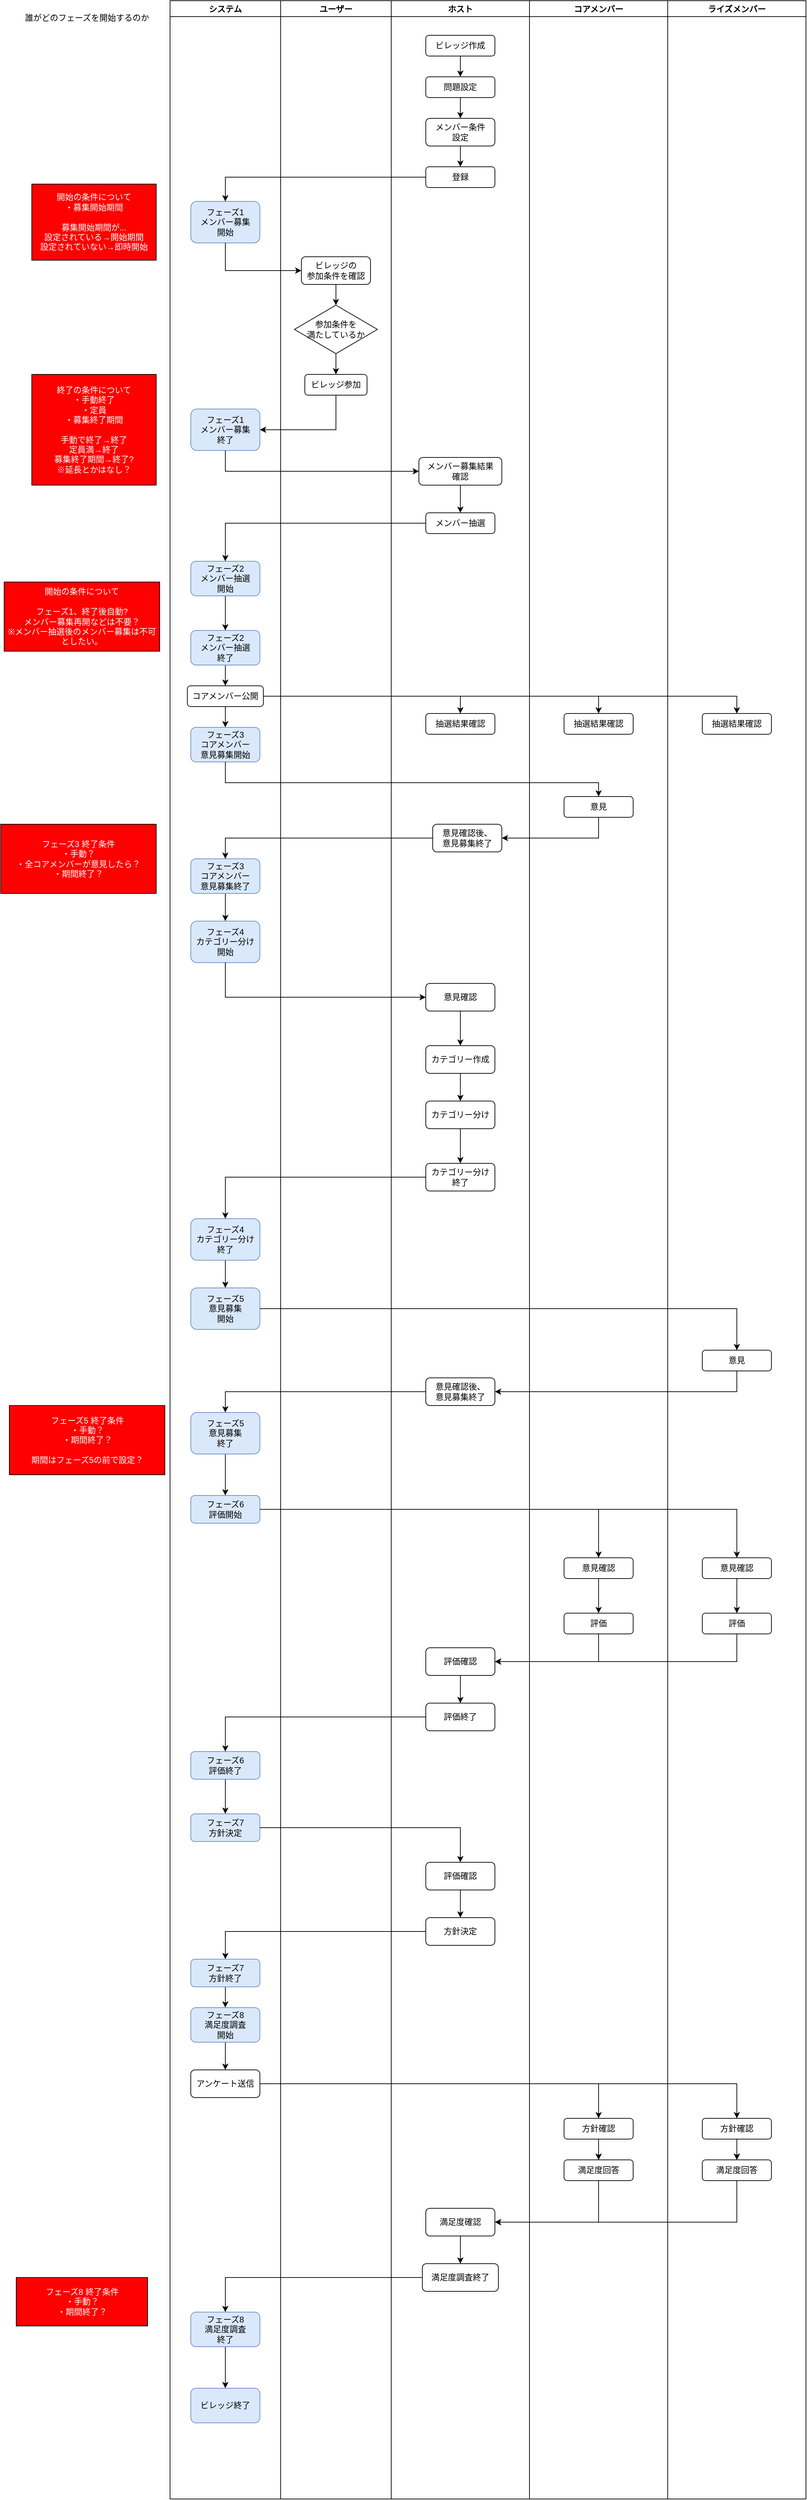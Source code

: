 <mxfile version="20.0.4" type="device"><diagram id="C5RBs43oDa-KdzZeNtuy" name="Page-1"><mxGraphModel dx="2404" dy="1023" grid="1" gridSize="10" guides="1" tooltips="1" connect="1" arrows="1" fold="1" page="1" pageScale="1" pageWidth="827" pageHeight="1169" math="0" shadow="0"><root><mxCell id="WIyWlLk6GJQsqaUBKTNV-0"/><mxCell id="WIyWlLk6GJQsqaUBKTNV-1" parent="WIyWlLk6GJQsqaUBKTNV-0"/><mxCell id="SWSCCgDkdomoNlAZWhLv-0" value="ユーザー" style="swimlane;" parent="WIyWlLk6GJQsqaUBKTNV-1" vertex="1"><mxGeometry x="40" y="40" width="160" height="3610" as="geometry"/></mxCell><mxCell id="6gkPC_VkzmCxlH8mlZe0-21" style="edgeStyle=orthogonalEdgeStyle;rounded=0;orthogonalLoop=1;jettySize=auto;html=1;entryX=0.5;entryY=0;entryDx=0;entryDy=0;fontColor=#000000;" edge="1" parent="SWSCCgDkdomoNlAZWhLv-0" source="6gkPC_VkzmCxlH8mlZe0-19" target="6gkPC_VkzmCxlH8mlZe0-20"><mxGeometry relative="1" as="geometry"/></mxCell><mxCell id="6gkPC_VkzmCxlH8mlZe0-19" value="ビレッジの&lt;br&gt;参加条件を確認" style="rounded=1;whiteSpace=wrap;html=1;" vertex="1" parent="SWSCCgDkdomoNlAZWhLv-0"><mxGeometry x="30" y="370" width="100" height="40" as="geometry"/></mxCell><mxCell id="6gkPC_VkzmCxlH8mlZe0-23" style="edgeStyle=orthogonalEdgeStyle;rounded=0;orthogonalLoop=1;jettySize=auto;html=1;entryX=0.5;entryY=0;entryDx=0;entryDy=0;fontColor=#000000;" edge="1" parent="SWSCCgDkdomoNlAZWhLv-0" source="6gkPC_VkzmCxlH8mlZe0-20" target="6gkPC_VkzmCxlH8mlZe0-22"><mxGeometry relative="1" as="geometry"/></mxCell><mxCell id="6gkPC_VkzmCxlH8mlZe0-20" value="&lt;font color=&quot;#000000&quot;&gt;参加条件を&lt;br&gt;満たしているか&lt;br&gt;&lt;/font&gt;" style="rhombus;whiteSpace=wrap;html=1;fontColor=#FFFFFF;fillColor=none;" vertex="1" parent="SWSCCgDkdomoNlAZWhLv-0"><mxGeometry x="20" y="440" width="120" height="70" as="geometry"/></mxCell><mxCell id="6gkPC_VkzmCxlH8mlZe0-22" value="ビレッジ参加" style="rounded=1;whiteSpace=wrap;html=1;fontColor=#000000;fillColor=none;" vertex="1" parent="SWSCCgDkdomoNlAZWhLv-0"><mxGeometry x="35" y="540" width="90" height="30" as="geometry"/></mxCell><mxCell id="SWSCCgDkdomoNlAZWhLv-1" value="ホスト" style="swimlane;" parent="WIyWlLk6GJQsqaUBKTNV-1" vertex="1"><mxGeometry x="200" y="40" width="200" height="3610" as="geometry"/></mxCell><mxCell id="6gkPC_VkzmCxlH8mlZe0-10" style="edgeStyle=orthogonalEdgeStyle;rounded=0;orthogonalLoop=1;jettySize=auto;html=1;" edge="1" parent="SWSCCgDkdomoNlAZWhLv-1" source="6gkPC_VkzmCxlH8mlZe0-3" target="6gkPC_VkzmCxlH8mlZe0-8"><mxGeometry relative="1" as="geometry"/></mxCell><mxCell id="6gkPC_VkzmCxlH8mlZe0-3" value="ビレッジ作成" style="rounded=1;whiteSpace=wrap;html=1;" vertex="1" parent="SWSCCgDkdomoNlAZWhLv-1"><mxGeometry x="50" y="50" width="100" height="30" as="geometry"/></mxCell><mxCell id="6gkPC_VkzmCxlH8mlZe0-12" style="edgeStyle=orthogonalEdgeStyle;rounded=0;orthogonalLoop=1;jettySize=auto;html=1;entryX=0.5;entryY=0;entryDx=0;entryDy=0;" edge="1" parent="SWSCCgDkdomoNlAZWhLv-1" source="6gkPC_VkzmCxlH8mlZe0-4" target="6gkPC_VkzmCxlH8mlZe0-7"><mxGeometry relative="1" as="geometry"/></mxCell><mxCell id="6gkPC_VkzmCxlH8mlZe0-4" value="メンバー条件&lt;br&gt;設定" style="rounded=1;whiteSpace=wrap;html=1;" vertex="1" parent="SWSCCgDkdomoNlAZWhLv-1"><mxGeometry x="50" y="170" width="100" height="40" as="geometry"/></mxCell><mxCell id="6gkPC_VkzmCxlH8mlZe0-7" value="登録" style="rounded=1;whiteSpace=wrap;html=1;" vertex="1" parent="SWSCCgDkdomoNlAZWhLv-1"><mxGeometry x="50" y="240" width="100" height="30" as="geometry"/></mxCell><mxCell id="6gkPC_VkzmCxlH8mlZe0-11" style="edgeStyle=orthogonalEdgeStyle;rounded=0;orthogonalLoop=1;jettySize=auto;html=1;entryX=0.5;entryY=0;entryDx=0;entryDy=0;" edge="1" parent="SWSCCgDkdomoNlAZWhLv-1" source="6gkPC_VkzmCxlH8mlZe0-8" target="6gkPC_VkzmCxlH8mlZe0-4"><mxGeometry relative="1" as="geometry"/></mxCell><mxCell id="6gkPC_VkzmCxlH8mlZe0-8" value="問題設定" style="rounded=1;whiteSpace=wrap;html=1;" vertex="1" parent="SWSCCgDkdomoNlAZWhLv-1"><mxGeometry x="50" y="110" width="100" height="30" as="geometry"/></mxCell><mxCell id="6gkPC_VkzmCxlH8mlZe0-30" value="メンバー抽選" style="rounded=1;whiteSpace=wrap;html=1;" vertex="1" parent="SWSCCgDkdomoNlAZWhLv-1"><mxGeometry x="50" y="740" width="100" height="30" as="geometry"/></mxCell><mxCell id="6gkPC_VkzmCxlH8mlZe0-42" style="edgeStyle=orthogonalEdgeStyle;rounded=0;orthogonalLoop=1;jettySize=auto;html=1;entryX=0.5;entryY=0;entryDx=0;entryDy=0;fontColor=#000000;strokeColor=#000000;strokeWidth=1;" edge="1" parent="SWSCCgDkdomoNlAZWhLv-1" source="6gkPC_VkzmCxlH8mlZe0-40" target="6gkPC_VkzmCxlH8mlZe0-30"><mxGeometry relative="1" as="geometry"/></mxCell><mxCell id="6gkPC_VkzmCxlH8mlZe0-40" value="メンバー募集結果&lt;br&gt;確認" style="rounded=1;whiteSpace=wrap;html=1;" vertex="1" parent="SWSCCgDkdomoNlAZWhLv-1"><mxGeometry x="40" y="660" width="120" height="40" as="geometry"/></mxCell><mxCell id="6gkPC_VkzmCxlH8mlZe0-55" value="抽選結果確認" style="rounded=1;whiteSpace=wrap;html=1;" vertex="1" parent="SWSCCgDkdomoNlAZWhLv-1"><mxGeometry x="50" y="1030" width="100" height="30" as="geometry"/></mxCell><mxCell id="6gkPC_VkzmCxlH8mlZe0-63" value="意見確認後、&lt;br&gt;意見募集終了" style="rounded=1;whiteSpace=wrap;html=1;" vertex="1" parent="SWSCCgDkdomoNlAZWhLv-1"><mxGeometry x="60" y="1190" width="100" height="40" as="geometry"/></mxCell><mxCell id="6gkPC_VkzmCxlH8mlZe0-71" style="edgeStyle=orthogonalEdgeStyle;rounded=0;orthogonalLoop=1;jettySize=auto;html=1;fontColor=#000000;strokeColor=#000000;strokeWidth=1;" edge="1" parent="SWSCCgDkdomoNlAZWhLv-1" source="6gkPC_VkzmCxlH8mlZe0-69" target="6gkPC_VkzmCxlH8mlZe0-70"><mxGeometry relative="1" as="geometry"/></mxCell><mxCell id="6gkPC_VkzmCxlH8mlZe0-69" value="意見確認" style="rounded=1;whiteSpace=wrap;html=1;" vertex="1" parent="SWSCCgDkdomoNlAZWhLv-1"><mxGeometry x="50" y="1420" width="100" height="40" as="geometry"/></mxCell><mxCell id="6gkPC_VkzmCxlH8mlZe0-75" style="edgeStyle=orthogonalEdgeStyle;rounded=0;orthogonalLoop=1;jettySize=auto;html=1;fontColor=#000000;strokeColor=#000000;strokeWidth=1;" edge="1" parent="SWSCCgDkdomoNlAZWhLv-1" source="6gkPC_VkzmCxlH8mlZe0-70" target="6gkPC_VkzmCxlH8mlZe0-73"><mxGeometry relative="1" as="geometry"/></mxCell><mxCell id="6gkPC_VkzmCxlH8mlZe0-70" value="カテゴリー作成" style="rounded=1;whiteSpace=wrap;html=1;" vertex="1" parent="SWSCCgDkdomoNlAZWhLv-1"><mxGeometry x="50" y="1510" width="100" height="40" as="geometry"/></mxCell><mxCell id="6gkPC_VkzmCxlH8mlZe0-77" style="edgeStyle=orthogonalEdgeStyle;rounded=0;orthogonalLoop=1;jettySize=auto;html=1;fontColor=#000000;strokeColor=#000000;strokeWidth=1;" edge="1" parent="SWSCCgDkdomoNlAZWhLv-1" source="6gkPC_VkzmCxlH8mlZe0-73" target="6gkPC_VkzmCxlH8mlZe0-76"><mxGeometry relative="1" as="geometry"/></mxCell><mxCell id="6gkPC_VkzmCxlH8mlZe0-73" value="カテゴリー分け" style="rounded=1;whiteSpace=wrap;html=1;" vertex="1" parent="SWSCCgDkdomoNlAZWhLv-1"><mxGeometry x="50" y="1590" width="100" height="40" as="geometry"/></mxCell><mxCell id="6gkPC_VkzmCxlH8mlZe0-76" value="カテゴリー分け&lt;br&gt;終了" style="rounded=1;whiteSpace=wrap;html=1;" vertex="1" parent="SWSCCgDkdomoNlAZWhLv-1"><mxGeometry x="50" y="1680" width="100" height="40" as="geometry"/></mxCell><mxCell id="6gkPC_VkzmCxlH8mlZe0-85" value="意見確認後、&lt;br&gt;意見募集終了" style="rounded=1;whiteSpace=wrap;html=1;" vertex="1" parent="SWSCCgDkdomoNlAZWhLv-1"><mxGeometry x="50" y="1990" width="100" height="40" as="geometry"/></mxCell><mxCell id="6gkPC_VkzmCxlH8mlZe0-107" style="edgeStyle=orthogonalEdgeStyle;rounded=0;orthogonalLoop=1;jettySize=auto;html=1;fontColor=#000000;strokeColor=#000000;strokeWidth=1;" edge="1" parent="SWSCCgDkdomoNlAZWhLv-1" source="6gkPC_VkzmCxlH8mlZe0-103" target="6gkPC_VkzmCxlH8mlZe0-106"><mxGeometry relative="1" as="geometry"/></mxCell><mxCell id="6gkPC_VkzmCxlH8mlZe0-103" value="評価確認" style="rounded=1;whiteSpace=wrap;html=1;" vertex="1" parent="SWSCCgDkdomoNlAZWhLv-1"><mxGeometry x="50" y="2380" width="100" height="40" as="geometry"/></mxCell><mxCell id="6gkPC_VkzmCxlH8mlZe0-106" value="評価終了" style="rounded=1;whiteSpace=wrap;html=1;" vertex="1" parent="SWSCCgDkdomoNlAZWhLv-1"><mxGeometry x="50" y="2460" width="100" height="40" as="geometry"/></mxCell><mxCell id="6gkPC_VkzmCxlH8mlZe0-116" style="edgeStyle=orthogonalEdgeStyle;rounded=0;orthogonalLoop=1;jettySize=auto;html=1;fontColor=#000000;strokeColor=#000000;strokeWidth=1;" edge="1" parent="SWSCCgDkdomoNlAZWhLv-1" source="6gkPC_VkzmCxlH8mlZe0-112" target="6gkPC_VkzmCxlH8mlZe0-115"><mxGeometry relative="1" as="geometry"/></mxCell><mxCell id="6gkPC_VkzmCxlH8mlZe0-112" value="評価確認" style="rounded=1;whiteSpace=wrap;html=1;" vertex="1" parent="SWSCCgDkdomoNlAZWhLv-1"><mxGeometry x="50" y="2690" width="100" height="40" as="geometry"/></mxCell><mxCell id="6gkPC_VkzmCxlH8mlZe0-115" value="方針決定" style="rounded=1;whiteSpace=wrap;html=1;" vertex="1" parent="SWSCCgDkdomoNlAZWhLv-1"><mxGeometry x="50" y="2770" width="100" height="40" as="geometry"/></mxCell><mxCell id="6gkPC_VkzmCxlH8mlZe0-142" style="edgeStyle=orthogonalEdgeStyle;rounded=0;orthogonalLoop=1;jettySize=auto;html=1;fontColor=#000000;strokeColor=#000000;strokeWidth=1;" edge="1" parent="SWSCCgDkdomoNlAZWhLv-1" source="6gkPC_VkzmCxlH8mlZe0-135" target="6gkPC_VkzmCxlH8mlZe0-138"><mxGeometry relative="1" as="geometry"/></mxCell><mxCell id="6gkPC_VkzmCxlH8mlZe0-135" value="満足度確認" style="rounded=1;whiteSpace=wrap;html=1;" vertex="1" parent="SWSCCgDkdomoNlAZWhLv-1"><mxGeometry x="50" y="3190" width="100" height="40" as="geometry"/></mxCell><mxCell id="6gkPC_VkzmCxlH8mlZe0-138" value="満足度調査終了" style="rounded=1;whiteSpace=wrap;html=1;" vertex="1" parent="SWSCCgDkdomoNlAZWhLv-1"><mxGeometry x="45" y="3270" width="110" height="40" as="geometry"/></mxCell><mxCell id="6gkPC_VkzmCxlH8mlZe0-1" value="コアメンバー" style="swimlane;" vertex="1" parent="WIyWlLk6GJQsqaUBKTNV-1"><mxGeometry x="400" y="40" width="200" height="3610" as="geometry"/></mxCell><mxCell id="6gkPC_VkzmCxlH8mlZe0-54" value="抽選結果確認" style="rounded=1;whiteSpace=wrap;html=1;" vertex="1" parent="6gkPC_VkzmCxlH8mlZe0-1"><mxGeometry x="50" y="1030" width="100" height="30" as="geometry"/></mxCell><mxCell id="6gkPC_VkzmCxlH8mlZe0-60" value="意見" style="rounded=1;whiteSpace=wrap;html=1;" vertex="1" parent="6gkPC_VkzmCxlH8mlZe0-1"><mxGeometry x="50" y="1150" width="100" height="30" as="geometry"/></mxCell><mxCell id="6gkPC_VkzmCxlH8mlZe0-92" value="評価" style="rounded=1;whiteSpace=wrap;html=1;" vertex="1" parent="6gkPC_VkzmCxlH8mlZe0-1"><mxGeometry x="50" y="2330" width="100" height="30" as="geometry"/></mxCell><mxCell id="6gkPC_VkzmCxlH8mlZe0-98" style="edgeStyle=orthogonalEdgeStyle;rounded=0;orthogonalLoop=1;jettySize=auto;html=1;entryX=0.5;entryY=0;entryDx=0;entryDy=0;fontColor=#000000;strokeColor=#000000;strokeWidth=1;" edge="1" parent="6gkPC_VkzmCxlH8mlZe0-1" source="6gkPC_VkzmCxlH8mlZe0-93" target="6gkPC_VkzmCxlH8mlZe0-92"><mxGeometry relative="1" as="geometry"/></mxCell><mxCell id="6gkPC_VkzmCxlH8mlZe0-93" value="意見確認" style="rounded=1;whiteSpace=wrap;html=1;" vertex="1" parent="6gkPC_VkzmCxlH8mlZe0-1"><mxGeometry x="50" y="2250" width="100" height="30" as="geometry"/></mxCell><mxCell id="6gkPC_VkzmCxlH8mlZe0-125" value="満足度回答" style="rounded=1;whiteSpace=wrap;html=1;" vertex="1" parent="6gkPC_VkzmCxlH8mlZe0-1"><mxGeometry x="50" y="3120" width="100" height="30" as="geometry"/></mxCell><mxCell id="6gkPC_VkzmCxlH8mlZe0-126" style="edgeStyle=orthogonalEdgeStyle;rounded=0;orthogonalLoop=1;jettySize=auto;html=1;entryX=0.5;entryY=0;entryDx=0;entryDy=0;fontColor=#000000;strokeColor=#000000;strokeWidth=1;" edge="1" parent="6gkPC_VkzmCxlH8mlZe0-1" source="6gkPC_VkzmCxlH8mlZe0-127" target="6gkPC_VkzmCxlH8mlZe0-125"><mxGeometry relative="1" as="geometry"/></mxCell><mxCell id="6gkPC_VkzmCxlH8mlZe0-128" value="" style="edgeStyle=orthogonalEdgeStyle;rounded=0;orthogonalLoop=1;jettySize=auto;html=1;fontColor=#000000;strokeColor=#000000;strokeWidth=1;" edge="1" parent="6gkPC_VkzmCxlH8mlZe0-1" source="6gkPC_VkzmCxlH8mlZe0-127" target="6gkPC_VkzmCxlH8mlZe0-125"><mxGeometry relative="1" as="geometry"/></mxCell><mxCell id="6gkPC_VkzmCxlH8mlZe0-127" value="方針確認" style="rounded=1;whiteSpace=wrap;html=1;" vertex="1" parent="6gkPC_VkzmCxlH8mlZe0-1"><mxGeometry x="50" y="3060" width="100" height="30" as="geometry"/></mxCell><mxCell id="6gkPC_VkzmCxlH8mlZe0-2" value="ライズメンバー" style="swimlane;" vertex="1" parent="WIyWlLk6GJQsqaUBKTNV-1"><mxGeometry x="600" y="40" width="200" height="3610" as="geometry"/></mxCell><mxCell id="6gkPC_VkzmCxlH8mlZe0-56" value="抽選結果確認" style="rounded=1;whiteSpace=wrap;html=1;" vertex="1" parent="6gkPC_VkzmCxlH8mlZe0-2"><mxGeometry x="50" y="1030" width="100" height="30" as="geometry"/></mxCell><mxCell id="6gkPC_VkzmCxlH8mlZe0-82" value="意見" style="rounded=1;whiteSpace=wrap;html=1;" vertex="1" parent="6gkPC_VkzmCxlH8mlZe0-2"><mxGeometry x="50" y="1950" width="100" height="30" as="geometry"/></mxCell><mxCell id="6gkPC_VkzmCxlH8mlZe0-99" value="評価" style="rounded=1;whiteSpace=wrap;html=1;" vertex="1" parent="6gkPC_VkzmCxlH8mlZe0-2"><mxGeometry x="50" y="2330" width="100" height="30" as="geometry"/></mxCell><mxCell id="6gkPC_VkzmCxlH8mlZe0-100" style="edgeStyle=orthogonalEdgeStyle;rounded=0;orthogonalLoop=1;jettySize=auto;html=1;entryX=0.5;entryY=0;entryDx=0;entryDy=0;fontColor=#000000;strokeColor=#000000;strokeWidth=1;" edge="1" parent="6gkPC_VkzmCxlH8mlZe0-2" source="6gkPC_VkzmCxlH8mlZe0-101" target="6gkPC_VkzmCxlH8mlZe0-99"><mxGeometry relative="1" as="geometry"/></mxCell><mxCell id="6gkPC_VkzmCxlH8mlZe0-101" value="意見確認" style="rounded=1;whiteSpace=wrap;html=1;" vertex="1" parent="6gkPC_VkzmCxlH8mlZe0-2"><mxGeometry x="50" y="2250" width="100" height="30" as="geometry"/></mxCell><mxCell id="6gkPC_VkzmCxlH8mlZe0-129" value="満足度回答" style="rounded=1;whiteSpace=wrap;html=1;" vertex="1" parent="6gkPC_VkzmCxlH8mlZe0-2"><mxGeometry x="50" y="3120" width="100" height="30" as="geometry"/></mxCell><mxCell id="6gkPC_VkzmCxlH8mlZe0-130" style="edgeStyle=orthogonalEdgeStyle;rounded=0;orthogonalLoop=1;jettySize=auto;html=1;entryX=0.5;entryY=0;entryDx=0;entryDy=0;fontColor=#000000;strokeColor=#000000;strokeWidth=1;" edge="1" parent="6gkPC_VkzmCxlH8mlZe0-2" source="6gkPC_VkzmCxlH8mlZe0-132" target="6gkPC_VkzmCxlH8mlZe0-129"><mxGeometry relative="1" as="geometry"/></mxCell><mxCell id="6gkPC_VkzmCxlH8mlZe0-131" value="" style="edgeStyle=orthogonalEdgeStyle;rounded=0;orthogonalLoop=1;jettySize=auto;html=1;fontColor=#000000;strokeColor=#000000;strokeWidth=1;" edge="1" parent="6gkPC_VkzmCxlH8mlZe0-2" source="6gkPC_VkzmCxlH8mlZe0-132" target="6gkPC_VkzmCxlH8mlZe0-129"><mxGeometry relative="1" as="geometry"/></mxCell><mxCell id="6gkPC_VkzmCxlH8mlZe0-132" value="方針確認" style="rounded=1;whiteSpace=wrap;html=1;" vertex="1" parent="6gkPC_VkzmCxlH8mlZe0-2"><mxGeometry x="50" y="3060" width="100" height="30" as="geometry"/></mxCell><mxCell id="6gkPC_VkzmCxlH8mlZe0-16" value="システム" style="swimlane;" vertex="1" parent="WIyWlLk6GJQsqaUBKTNV-1"><mxGeometry x="-120" y="40" width="160" height="3610" as="geometry"/></mxCell><mxCell id="6gkPC_VkzmCxlH8mlZe0-14" value="フェーズ1&lt;br&gt;メンバー募集&lt;br&gt;開始" style="rounded=1;whiteSpace=wrap;html=1;fillColor=#dae8fc;strokeColor=#6c8ebf;" vertex="1" parent="6gkPC_VkzmCxlH8mlZe0-16"><mxGeometry x="30" y="290" width="100" height="60" as="geometry"/></mxCell><mxCell id="6gkPC_VkzmCxlH8mlZe0-26" value="フェーズ1&lt;br&gt;メンバー募集&lt;br&gt;終了" style="rounded=1;whiteSpace=wrap;html=1;fillColor=#dae8fc;strokeColor=#6c8ebf;" vertex="1" parent="6gkPC_VkzmCxlH8mlZe0-16"><mxGeometry x="30" y="590" width="100" height="60" as="geometry"/></mxCell><mxCell id="6gkPC_VkzmCxlH8mlZe0-39" style="edgeStyle=orthogonalEdgeStyle;rounded=0;orthogonalLoop=1;jettySize=auto;html=1;entryX=0.5;entryY=0;entryDx=0;entryDy=0;fontColor=#000000;strokeColor=#000000;strokeWidth=1;" edge="1" parent="6gkPC_VkzmCxlH8mlZe0-16" source="6gkPC_VkzmCxlH8mlZe0-28" target="6gkPC_VkzmCxlH8mlZe0-38"><mxGeometry relative="1" as="geometry"/></mxCell><mxCell id="6gkPC_VkzmCxlH8mlZe0-28" value="フェーズ2&lt;br&gt;メンバー抽選&lt;br&gt;開始" style="rounded=1;whiteSpace=wrap;html=1;fillColor=#dae8fc;strokeColor=#6c8ebf;" vertex="1" parent="6gkPC_VkzmCxlH8mlZe0-16"><mxGeometry x="30" y="810" width="100" height="50" as="geometry"/></mxCell><mxCell id="6gkPC_VkzmCxlH8mlZe0-50" style="edgeStyle=orthogonalEdgeStyle;rounded=0;orthogonalLoop=1;jettySize=auto;html=1;entryX=0.5;entryY=0;entryDx=0;entryDy=0;fontColor=#000000;strokeColor=#000000;strokeWidth=1;" edge="1" parent="6gkPC_VkzmCxlH8mlZe0-16" source="6gkPC_VkzmCxlH8mlZe0-38" target="6gkPC_VkzmCxlH8mlZe0-49"><mxGeometry relative="1" as="geometry"/></mxCell><mxCell id="6gkPC_VkzmCxlH8mlZe0-38" value="フェーズ2&lt;br&gt;メンバー抽選&lt;br&gt;終了" style="rounded=1;whiteSpace=wrap;html=1;fillColor=#dae8fc;strokeColor=#6c8ebf;" vertex="1" parent="6gkPC_VkzmCxlH8mlZe0-16"><mxGeometry x="30" y="910" width="100" height="50" as="geometry"/></mxCell><mxCell id="6gkPC_VkzmCxlH8mlZe0-53" style="edgeStyle=orthogonalEdgeStyle;rounded=0;orthogonalLoop=1;jettySize=auto;html=1;fontColor=#000000;strokeColor=#000000;strokeWidth=1;" edge="1" parent="6gkPC_VkzmCxlH8mlZe0-16" source="6gkPC_VkzmCxlH8mlZe0-49" target="6gkPC_VkzmCxlH8mlZe0-52"><mxGeometry relative="1" as="geometry"/></mxCell><mxCell id="6gkPC_VkzmCxlH8mlZe0-49" value="コアメンバー公開" style="rounded=1;whiteSpace=wrap;html=1;" vertex="1" parent="6gkPC_VkzmCxlH8mlZe0-16"><mxGeometry x="25" y="990" width="110" height="30" as="geometry"/></mxCell><mxCell id="6gkPC_VkzmCxlH8mlZe0-52" value="フェーズ3&lt;br&gt;コアメンバー&lt;br&gt;意見募集開始" style="rounded=1;whiteSpace=wrap;html=1;fillColor=#dae8fc;strokeColor=#6c8ebf;" vertex="1" parent="6gkPC_VkzmCxlH8mlZe0-16"><mxGeometry x="30" y="1050" width="100" height="50" as="geometry"/></mxCell><mxCell id="6gkPC_VkzmCxlH8mlZe0-67" style="edgeStyle=orthogonalEdgeStyle;rounded=0;orthogonalLoop=1;jettySize=auto;html=1;fontColor=#000000;strokeColor=#000000;strokeWidth=1;" edge="1" parent="6gkPC_VkzmCxlH8mlZe0-16" source="6gkPC_VkzmCxlH8mlZe0-62" target="6gkPC_VkzmCxlH8mlZe0-66"><mxGeometry relative="1" as="geometry"/></mxCell><mxCell id="6gkPC_VkzmCxlH8mlZe0-62" value="フェーズ3&lt;br&gt;コアメンバー&lt;br&gt;意見募集終了" style="rounded=1;whiteSpace=wrap;html=1;fillColor=#dae8fc;strokeColor=#6c8ebf;" vertex="1" parent="6gkPC_VkzmCxlH8mlZe0-16"><mxGeometry x="30" y="1240" width="100" height="50" as="geometry"/></mxCell><mxCell id="6gkPC_VkzmCxlH8mlZe0-66" value="フェーズ4&lt;br&gt;カテゴリー分け&lt;br&gt;開始" style="rounded=1;whiteSpace=wrap;html=1;fillColor=#dae8fc;strokeColor=#6c8ebf;" vertex="1" parent="6gkPC_VkzmCxlH8mlZe0-16"><mxGeometry x="30" y="1330" width="100" height="60" as="geometry"/></mxCell><mxCell id="6gkPC_VkzmCxlH8mlZe0-81" style="edgeStyle=orthogonalEdgeStyle;rounded=0;orthogonalLoop=1;jettySize=auto;html=1;fontColor=#000000;strokeColor=#000000;strokeWidth=1;" edge="1" parent="6gkPC_VkzmCxlH8mlZe0-16" source="6gkPC_VkzmCxlH8mlZe0-78" target="6gkPC_VkzmCxlH8mlZe0-80"><mxGeometry relative="1" as="geometry"/></mxCell><mxCell id="6gkPC_VkzmCxlH8mlZe0-78" value="フェーズ4&lt;br&gt;カテゴリー分け&lt;br&gt;終了" style="rounded=1;whiteSpace=wrap;html=1;fillColor=#dae8fc;strokeColor=#6c8ebf;" vertex="1" parent="6gkPC_VkzmCxlH8mlZe0-16"><mxGeometry x="30" y="1760" width="100" height="60" as="geometry"/></mxCell><mxCell id="6gkPC_VkzmCxlH8mlZe0-80" value="フェーズ5&lt;br&gt;意見募集&lt;br&gt;開始" style="rounded=1;whiteSpace=wrap;html=1;fillColor=#dae8fc;strokeColor=#6c8ebf;" vertex="1" parent="6gkPC_VkzmCxlH8mlZe0-16"><mxGeometry x="30" y="1860" width="100" height="60" as="geometry"/></mxCell><mxCell id="6gkPC_VkzmCxlH8mlZe0-91" style="edgeStyle=orthogonalEdgeStyle;rounded=0;orthogonalLoop=1;jettySize=auto;html=1;fontColor=#000000;strokeColor=#000000;strokeWidth=1;" edge="1" parent="6gkPC_VkzmCxlH8mlZe0-16" source="6gkPC_VkzmCxlH8mlZe0-88" target="6gkPC_VkzmCxlH8mlZe0-90"><mxGeometry relative="1" as="geometry"/></mxCell><mxCell id="6gkPC_VkzmCxlH8mlZe0-88" value="フェーズ5&lt;br&gt;意見募集&lt;br&gt;終了" style="rounded=1;whiteSpace=wrap;html=1;fillColor=#dae8fc;strokeColor=#6c8ebf;" vertex="1" parent="6gkPC_VkzmCxlH8mlZe0-16"><mxGeometry x="30" y="2040" width="100" height="60" as="geometry"/></mxCell><mxCell id="6gkPC_VkzmCxlH8mlZe0-90" value="フェーズ6&lt;br&gt;評価開始" style="rounded=1;whiteSpace=wrap;html=1;fillColor=#dae8fc;strokeColor=#6c8ebf;" vertex="1" parent="6gkPC_VkzmCxlH8mlZe0-16"><mxGeometry x="30" y="2160" width="100" height="40" as="geometry"/></mxCell><mxCell id="6gkPC_VkzmCxlH8mlZe0-111" style="edgeStyle=orthogonalEdgeStyle;rounded=0;orthogonalLoop=1;jettySize=auto;html=1;fontColor=#000000;strokeColor=#000000;strokeWidth=1;" edge="1" parent="6gkPC_VkzmCxlH8mlZe0-16" source="6gkPC_VkzmCxlH8mlZe0-108" target="6gkPC_VkzmCxlH8mlZe0-110"><mxGeometry relative="1" as="geometry"/></mxCell><mxCell id="6gkPC_VkzmCxlH8mlZe0-108" value="フェーズ6&lt;br&gt;評価終了" style="rounded=1;whiteSpace=wrap;html=1;fillColor=#dae8fc;strokeColor=#6c8ebf;" vertex="1" parent="6gkPC_VkzmCxlH8mlZe0-16"><mxGeometry x="30" y="2530" width="100" height="40" as="geometry"/></mxCell><mxCell id="6gkPC_VkzmCxlH8mlZe0-110" value="フェーズ7&lt;br&gt;方針決定" style="rounded=1;whiteSpace=wrap;html=1;fillColor=#dae8fc;strokeColor=#6c8ebf;" vertex="1" parent="6gkPC_VkzmCxlH8mlZe0-16"><mxGeometry x="30" y="2620" width="100" height="40" as="geometry"/></mxCell><mxCell id="6gkPC_VkzmCxlH8mlZe0-122" style="edgeStyle=orthogonalEdgeStyle;rounded=0;orthogonalLoop=1;jettySize=auto;html=1;fontColor=#000000;strokeColor=#000000;strokeWidth=1;" edge="1" parent="6gkPC_VkzmCxlH8mlZe0-16" source="6gkPC_VkzmCxlH8mlZe0-117" target="6gkPC_VkzmCxlH8mlZe0-120"><mxGeometry relative="1" as="geometry"/></mxCell><mxCell id="6gkPC_VkzmCxlH8mlZe0-117" value="フェーズ7&lt;br&gt;方針終了" style="rounded=1;whiteSpace=wrap;html=1;fillColor=#dae8fc;strokeColor=#6c8ebf;" vertex="1" parent="6gkPC_VkzmCxlH8mlZe0-16"><mxGeometry x="30" y="2830" width="100" height="40" as="geometry"/></mxCell><mxCell id="6gkPC_VkzmCxlH8mlZe0-124" style="edgeStyle=orthogonalEdgeStyle;rounded=0;orthogonalLoop=1;jettySize=auto;html=1;fontColor=#000000;strokeColor=#000000;strokeWidth=1;" edge="1" parent="6gkPC_VkzmCxlH8mlZe0-16" source="6gkPC_VkzmCxlH8mlZe0-120" target="6gkPC_VkzmCxlH8mlZe0-123"><mxGeometry relative="1" as="geometry"/></mxCell><mxCell id="6gkPC_VkzmCxlH8mlZe0-120" value="フェーズ8&lt;br&gt;満足度調査&lt;br&gt;開始" style="rounded=1;whiteSpace=wrap;html=1;fillColor=#dae8fc;strokeColor=#6c8ebf;" vertex="1" parent="6gkPC_VkzmCxlH8mlZe0-16"><mxGeometry x="30" y="2900" width="100" height="50" as="geometry"/></mxCell><mxCell id="6gkPC_VkzmCxlH8mlZe0-123" value="アンケート送信" style="rounded=1;whiteSpace=wrap;html=1;" vertex="1" parent="6gkPC_VkzmCxlH8mlZe0-16"><mxGeometry x="30" y="2990" width="100" height="40" as="geometry"/></mxCell><mxCell id="6gkPC_VkzmCxlH8mlZe0-146" style="edgeStyle=orthogonalEdgeStyle;rounded=0;orthogonalLoop=1;jettySize=auto;html=1;fontColor=#000000;strokeColor=#000000;strokeWidth=1;" edge="1" parent="6gkPC_VkzmCxlH8mlZe0-16" source="6gkPC_VkzmCxlH8mlZe0-143" target="6gkPC_VkzmCxlH8mlZe0-145"><mxGeometry relative="1" as="geometry"/></mxCell><mxCell id="6gkPC_VkzmCxlH8mlZe0-143" value="フェーズ8&lt;br&gt;満足度調査&lt;br&gt;終了" style="rounded=1;whiteSpace=wrap;html=1;fillColor=#dae8fc;strokeColor=#6c8ebf;" vertex="1" parent="6gkPC_VkzmCxlH8mlZe0-16"><mxGeometry x="30" y="3340" width="100" height="50" as="geometry"/></mxCell><mxCell id="6gkPC_VkzmCxlH8mlZe0-145" value="ビレッジ終了" style="rounded=1;whiteSpace=wrap;html=1;fillColor=#dae8fc;strokeColor=#6c8ebf;" vertex="1" parent="6gkPC_VkzmCxlH8mlZe0-16"><mxGeometry x="30" y="3450" width="100" height="50" as="geometry"/></mxCell><mxCell id="6gkPC_VkzmCxlH8mlZe0-15" style="edgeStyle=orthogonalEdgeStyle;rounded=0;orthogonalLoop=1;jettySize=auto;html=1;entryX=0.5;entryY=0;entryDx=0;entryDy=0;" edge="1" parent="WIyWlLk6GJQsqaUBKTNV-1" source="6gkPC_VkzmCxlH8mlZe0-7" target="6gkPC_VkzmCxlH8mlZe0-14"><mxGeometry relative="1" as="geometry"/></mxCell><mxCell id="6gkPC_VkzmCxlH8mlZe0-17" value="&lt;font color=&quot;#ffffff&quot;&gt;開始の条件について&lt;br&gt;・募集開始期間&lt;br&gt;&lt;br&gt;募集開始期間が...&lt;br&gt;設定されている→開始期間&lt;br&gt;設定されていない→即時開始&lt;/font&gt;" style="whiteSpace=wrap;html=1;align=center;verticalAlign=middle;treeFolding=1;treeMoving=1;newEdgeStyle={&quot;edgeStyle&quot;:&quot;elbowEdgeStyle&quot;,&quot;startArrow&quot;:&quot;none&quot;,&quot;endArrow&quot;:&quot;none&quot;};fillColor=#FF0000;" vertex="1" parent="WIyWlLk6GJQsqaUBKTNV-1"><mxGeometry x="-320" y="305" width="180" height="110" as="geometry"/></mxCell><mxCell id="6gkPC_VkzmCxlH8mlZe0-25" style="edgeStyle=orthogonalEdgeStyle;rounded=0;orthogonalLoop=1;jettySize=auto;html=1;entryX=0;entryY=0.5;entryDx=0;entryDy=0;fontColor=#000000;strokeColor=#000000;strokeWidth=1;" edge="1" parent="WIyWlLk6GJQsqaUBKTNV-1" source="6gkPC_VkzmCxlH8mlZe0-14" target="6gkPC_VkzmCxlH8mlZe0-19"><mxGeometry relative="1" as="geometry"><Array as="points"><mxPoint x="-40" y="430"/></Array></mxGeometry></mxCell><mxCell id="6gkPC_VkzmCxlH8mlZe0-27" style="edgeStyle=orthogonalEdgeStyle;rounded=0;orthogonalLoop=1;jettySize=auto;html=1;entryX=1;entryY=0.5;entryDx=0;entryDy=0;fontColor=#000000;strokeColor=#000000;strokeWidth=1;" edge="1" parent="WIyWlLk6GJQsqaUBKTNV-1" source="6gkPC_VkzmCxlH8mlZe0-22" target="6gkPC_VkzmCxlH8mlZe0-26"><mxGeometry relative="1" as="geometry"><Array as="points"><mxPoint x="120" y="660"/></Array></mxGeometry></mxCell><mxCell id="6gkPC_VkzmCxlH8mlZe0-34" value="&lt;font color=&quot;#ffffff&quot;&gt;終了の条件について&lt;br&gt;・手動終了&lt;br&gt;・定員&lt;br&gt;・募集終了期間&lt;br&gt;&lt;br&gt;手動で終了→終了&lt;br&gt;定員満→終了&lt;br&gt;募集終了期間→終了?&lt;br&gt;※延長とかはなし？&lt;br&gt;&lt;/font&gt;" style="whiteSpace=wrap;html=1;align=center;verticalAlign=middle;treeFolding=1;treeMoving=1;newEdgeStyle={&quot;edgeStyle&quot;:&quot;elbowEdgeStyle&quot;,&quot;startArrow&quot;:&quot;none&quot;,&quot;endArrow&quot;:&quot;none&quot;};fillColor=#FF0000;" vertex="1" parent="WIyWlLk6GJQsqaUBKTNV-1"><mxGeometry x="-320" y="580" width="180" height="160" as="geometry"/></mxCell><mxCell id="6gkPC_VkzmCxlH8mlZe0-41" style="edgeStyle=orthogonalEdgeStyle;rounded=0;orthogonalLoop=1;jettySize=auto;html=1;fontColor=#000000;strokeColor=#000000;strokeWidth=1;" edge="1" parent="WIyWlLk6GJQsqaUBKTNV-1" source="6gkPC_VkzmCxlH8mlZe0-26" target="6gkPC_VkzmCxlH8mlZe0-40"><mxGeometry relative="1" as="geometry"><Array as="points"><mxPoint x="-40" y="720"/></Array></mxGeometry></mxCell><mxCell id="6gkPC_VkzmCxlH8mlZe0-43" style="edgeStyle=orthogonalEdgeStyle;rounded=0;orthogonalLoop=1;jettySize=auto;html=1;fontColor=#000000;strokeColor=#000000;strokeWidth=1;" edge="1" parent="WIyWlLk6GJQsqaUBKTNV-1" source="6gkPC_VkzmCxlH8mlZe0-30" target="6gkPC_VkzmCxlH8mlZe0-28"><mxGeometry relative="1" as="geometry"/></mxCell><mxCell id="6gkPC_VkzmCxlH8mlZe0-45" value="&lt;font color=&quot;#ffffff&quot;&gt;開始の条件について&lt;br&gt;&lt;br&gt;フェーズ1、終了後自動?&lt;br&gt;メンバー募集再開などは不要？&lt;br&gt;※メンバー抽選後のメンバー募集は不可としたい。&lt;br&gt;&lt;/font&gt;" style="whiteSpace=wrap;html=1;align=center;verticalAlign=middle;treeFolding=1;treeMoving=1;newEdgeStyle={&quot;edgeStyle&quot;:&quot;elbowEdgeStyle&quot;,&quot;startArrow&quot;:&quot;none&quot;,&quot;endArrow&quot;:&quot;none&quot;};fillColor=#FF0000;" vertex="1" parent="WIyWlLk6GJQsqaUBKTNV-1"><mxGeometry x="-360" y="880" width="225" height="100" as="geometry"/></mxCell><mxCell id="6gkPC_VkzmCxlH8mlZe0-51" value="誰がどのフェーズを開始するのか" style="text;html=1;strokeColor=none;fillColor=none;align=center;verticalAlign=middle;whiteSpace=wrap;rounded=0;fontColor=#000000;" vertex="1" parent="WIyWlLk6GJQsqaUBKTNV-1"><mxGeometry x="-345" y="40" width="210" height="50" as="geometry"/></mxCell><mxCell id="6gkPC_VkzmCxlH8mlZe0-57" style="edgeStyle=orthogonalEdgeStyle;rounded=0;orthogonalLoop=1;jettySize=auto;html=1;fontColor=#000000;strokeColor=#000000;strokeWidth=1;" edge="1" parent="WIyWlLk6GJQsqaUBKTNV-1" source="6gkPC_VkzmCxlH8mlZe0-49" target="6gkPC_VkzmCxlH8mlZe0-55"><mxGeometry relative="1" as="geometry"/></mxCell><mxCell id="6gkPC_VkzmCxlH8mlZe0-58" style="edgeStyle=orthogonalEdgeStyle;rounded=0;orthogonalLoop=1;jettySize=auto;html=1;fontColor=#000000;strokeColor=#000000;strokeWidth=1;" edge="1" parent="WIyWlLk6GJQsqaUBKTNV-1" source="6gkPC_VkzmCxlH8mlZe0-49" target="6gkPC_VkzmCxlH8mlZe0-54"><mxGeometry relative="1" as="geometry"/></mxCell><mxCell id="6gkPC_VkzmCxlH8mlZe0-59" style="edgeStyle=orthogonalEdgeStyle;rounded=0;orthogonalLoop=1;jettySize=auto;html=1;fontColor=#000000;strokeColor=#000000;strokeWidth=1;" edge="1" parent="WIyWlLk6GJQsqaUBKTNV-1" source="6gkPC_VkzmCxlH8mlZe0-49" target="6gkPC_VkzmCxlH8mlZe0-56"><mxGeometry relative="1" as="geometry"/></mxCell><mxCell id="6gkPC_VkzmCxlH8mlZe0-61" style="edgeStyle=orthogonalEdgeStyle;rounded=0;orthogonalLoop=1;jettySize=auto;html=1;fontColor=#000000;strokeColor=#000000;strokeWidth=1;" edge="1" parent="WIyWlLk6GJQsqaUBKTNV-1" source="6gkPC_VkzmCxlH8mlZe0-52" target="6gkPC_VkzmCxlH8mlZe0-60"><mxGeometry relative="1" as="geometry"><Array as="points"><mxPoint x="-40" y="1170"/><mxPoint x="500" y="1170"/></Array></mxGeometry></mxCell><mxCell id="6gkPC_VkzmCxlH8mlZe0-64" style="edgeStyle=orthogonalEdgeStyle;rounded=0;orthogonalLoop=1;jettySize=auto;html=1;fontColor=#000000;strokeColor=#000000;strokeWidth=1;" edge="1" parent="WIyWlLk6GJQsqaUBKTNV-1" source="6gkPC_VkzmCxlH8mlZe0-60" target="6gkPC_VkzmCxlH8mlZe0-63"><mxGeometry relative="1" as="geometry"><Array as="points"><mxPoint x="500" y="1250"/></Array></mxGeometry></mxCell><mxCell id="6gkPC_VkzmCxlH8mlZe0-65" style="edgeStyle=orthogonalEdgeStyle;rounded=0;orthogonalLoop=1;jettySize=auto;html=1;fontColor=#000000;strokeColor=#000000;strokeWidth=1;" edge="1" parent="WIyWlLk6GJQsqaUBKTNV-1" source="6gkPC_VkzmCxlH8mlZe0-63" target="6gkPC_VkzmCxlH8mlZe0-62"><mxGeometry relative="1" as="geometry"/></mxCell><mxCell id="6gkPC_VkzmCxlH8mlZe0-68" value="&lt;font color=&quot;#ffffff&quot;&gt;フェーズ3 終了条件&lt;br&gt;・手動？&lt;br&gt;・全コアメンバーが意見したら？&lt;br&gt;・期間終了？&lt;br&gt;&lt;/font&gt;" style="whiteSpace=wrap;html=1;align=center;verticalAlign=middle;treeFolding=1;treeMoving=1;newEdgeStyle={&quot;edgeStyle&quot;:&quot;elbowEdgeStyle&quot;,&quot;startArrow&quot;:&quot;none&quot;,&quot;endArrow&quot;:&quot;none&quot;};fillColor=#FF0000;" vertex="1" parent="WIyWlLk6GJQsqaUBKTNV-1"><mxGeometry x="-365" y="1230" width="225" height="100" as="geometry"/></mxCell><mxCell id="6gkPC_VkzmCxlH8mlZe0-72" style="edgeStyle=orthogonalEdgeStyle;rounded=0;orthogonalLoop=1;jettySize=auto;html=1;entryX=0;entryY=0.5;entryDx=0;entryDy=0;fontColor=#000000;strokeColor=#000000;strokeWidth=1;" edge="1" parent="WIyWlLk6GJQsqaUBKTNV-1" source="6gkPC_VkzmCxlH8mlZe0-66" target="6gkPC_VkzmCxlH8mlZe0-69"><mxGeometry relative="1" as="geometry"><Array as="points"><mxPoint x="-40" y="1480"/></Array></mxGeometry></mxCell><mxCell id="6gkPC_VkzmCxlH8mlZe0-79" style="edgeStyle=orthogonalEdgeStyle;rounded=0;orthogonalLoop=1;jettySize=auto;html=1;fontColor=#000000;strokeColor=#000000;strokeWidth=1;" edge="1" parent="WIyWlLk6GJQsqaUBKTNV-1" source="6gkPC_VkzmCxlH8mlZe0-76" target="6gkPC_VkzmCxlH8mlZe0-78"><mxGeometry relative="1" as="geometry"><Array as="points"><mxPoint x="-40" y="1740"/></Array></mxGeometry></mxCell><mxCell id="6gkPC_VkzmCxlH8mlZe0-83" style="edgeStyle=orthogonalEdgeStyle;rounded=0;orthogonalLoop=1;jettySize=auto;html=1;entryX=0.5;entryY=0;entryDx=0;entryDy=0;fontColor=#000000;strokeColor=#000000;strokeWidth=1;" edge="1" parent="WIyWlLk6GJQsqaUBKTNV-1" source="6gkPC_VkzmCxlH8mlZe0-80" target="6gkPC_VkzmCxlH8mlZe0-82"><mxGeometry relative="1" as="geometry"/></mxCell><mxCell id="6gkPC_VkzmCxlH8mlZe0-86" style="edgeStyle=orthogonalEdgeStyle;rounded=0;orthogonalLoop=1;jettySize=auto;html=1;fontColor=#000000;strokeColor=#000000;strokeWidth=1;" edge="1" parent="WIyWlLk6GJQsqaUBKTNV-1" source="6gkPC_VkzmCxlH8mlZe0-82" target="6gkPC_VkzmCxlH8mlZe0-85"><mxGeometry relative="1" as="geometry"><mxPoint x="380" y="2060" as="targetPoint"/><Array as="points"><mxPoint x="700" y="2050"/></Array></mxGeometry></mxCell><mxCell id="6gkPC_VkzmCxlH8mlZe0-87" value="&lt;font color=&quot;#ffffff&quot;&gt;フェーズ5 終了条件&lt;br&gt;・手動？&lt;br&gt;・期間終了？&lt;br&gt;&lt;br&gt;期間はフェーズ5の前で設定？&lt;br&gt;&lt;/font&gt;" style="whiteSpace=wrap;html=1;align=center;verticalAlign=middle;treeFolding=1;treeMoving=1;newEdgeStyle={&quot;edgeStyle&quot;:&quot;elbowEdgeStyle&quot;,&quot;startArrow&quot;:&quot;none&quot;,&quot;endArrow&quot;:&quot;none&quot;};fillColor=#FF0000;" vertex="1" parent="WIyWlLk6GJQsqaUBKTNV-1"><mxGeometry x="-352.5" y="2070" width="225" height="100" as="geometry"/></mxCell><mxCell id="6gkPC_VkzmCxlH8mlZe0-89" style="edgeStyle=orthogonalEdgeStyle;rounded=0;orthogonalLoop=1;jettySize=auto;html=1;fontColor=#000000;strokeColor=#000000;strokeWidth=1;" edge="1" parent="WIyWlLk6GJQsqaUBKTNV-1" source="6gkPC_VkzmCxlH8mlZe0-85" target="6gkPC_VkzmCxlH8mlZe0-88"><mxGeometry relative="1" as="geometry"/></mxCell><mxCell id="6gkPC_VkzmCxlH8mlZe0-94" style="edgeStyle=orthogonalEdgeStyle;rounded=0;orthogonalLoop=1;jettySize=auto;html=1;fontColor=#000000;strokeColor=#000000;strokeWidth=1;" edge="1" parent="WIyWlLk6GJQsqaUBKTNV-1" source="6gkPC_VkzmCxlH8mlZe0-90" target="6gkPC_VkzmCxlH8mlZe0-93"><mxGeometry relative="1" as="geometry"/></mxCell><mxCell id="6gkPC_VkzmCxlH8mlZe0-102" style="edgeStyle=orthogonalEdgeStyle;rounded=0;orthogonalLoop=1;jettySize=auto;html=1;fontColor=#000000;strokeColor=#000000;strokeWidth=1;" edge="1" parent="WIyWlLk6GJQsqaUBKTNV-1" source="6gkPC_VkzmCxlH8mlZe0-90" target="6gkPC_VkzmCxlH8mlZe0-101"><mxGeometry relative="1" as="geometry"/></mxCell><mxCell id="6gkPC_VkzmCxlH8mlZe0-104" style="edgeStyle=orthogonalEdgeStyle;rounded=0;orthogonalLoop=1;jettySize=auto;html=1;fontColor=#000000;strokeColor=#000000;strokeWidth=1;" edge="1" parent="WIyWlLk6GJQsqaUBKTNV-1" source="6gkPC_VkzmCxlH8mlZe0-92" target="6gkPC_VkzmCxlH8mlZe0-103"><mxGeometry relative="1" as="geometry"><Array as="points"><mxPoint x="500" y="2440"/></Array></mxGeometry></mxCell><mxCell id="6gkPC_VkzmCxlH8mlZe0-105" style="edgeStyle=orthogonalEdgeStyle;rounded=0;orthogonalLoop=1;jettySize=auto;html=1;fontColor=#000000;strokeColor=#000000;strokeWidth=1;" edge="1" parent="WIyWlLk6GJQsqaUBKTNV-1" source="6gkPC_VkzmCxlH8mlZe0-99" target="6gkPC_VkzmCxlH8mlZe0-103"><mxGeometry relative="1" as="geometry"><Array as="points"><mxPoint x="700" y="2440"/></Array></mxGeometry></mxCell><mxCell id="6gkPC_VkzmCxlH8mlZe0-109" style="edgeStyle=orthogonalEdgeStyle;rounded=0;orthogonalLoop=1;jettySize=auto;html=1;fontColor=#000000;strokeColor=#000000;strokeWidth=1;" edge="1" parent="WIyWlLk6GJQsqaUBKTNV-1" source="6gkPC_VkzmCxlH8mlZe0-106" target="6gkPC_VkzmCxlH8mlZe0-108"><mxGeometry relative="1" as="geometry"/></mxCell><mxCell id="6gkPC_VkzmCxlH8mlZe0-113" style="edgeStyle=orthogonalEdgeStyle;rounded=0;orthogonalLoop=1;jettySize=auto;html=1;fontColor=#000000;strokeColor=#000000;strokeWidth=1;" edge="1" parent="WIyWlLk6GJQsqaUBKTNV-1" source="6gkPC_VkzmCxlH8mlZe0-110" target="6gkPC_VkzmCxlH8mlZe0-112"><mxGeometry relative="1" as="geometry"/></mxCell><mxCell id="6gkPC_VkzmCxlH8mlZe0-118" style="edgeStyle=orthogonalEdgeStyle;rounded=0;orthogonalLoop=1;jettySize=auto;html=1;fontColor=#000000;strokeColor=#000000;strokeWidth=1;" edge="1" parent="WIyWlLk6GJQsqaUBKTNV-1" source="6gkPC_VkzmCxlH8mlZe0-115" target="6gkPC_VkzmCxlH8mlZe0-117"><mxGeometry relative="1" as="geometry"/></mxCell><mxCell id="6gkPC_VkzmCxlH8mlZe0-133" style="edgeStyle=orthogonalEdgeStyle;rounded=0;orthogonalLoop=1;jettySize=auto;html=1;fontColor=#000000;strokeColor=#000000;strokeWidth=1;" edge="1" parent="WIyWlLk6GJQsqaUBKTNV-1" source="6gkPC_VkzmCxlH8mlZe0-123" target="6gkPC_VkzmCxlH8mlZe0-127"><mxGeometry relative="1" as="geometry"/></mxCell><mxCell id="6gkPC_VkzmCxlH8mlZe0-134" style="edgeStyle=orthogonalEdgeStyle;rounded=0;orthogonalLoop=1;jettySize=auto;html=1;fontColor=#000000;strokeColor=#000000;strokeWidth=1;" edge="1" parent="WIyWlLk6GJQsqaUBKTNV-1" source="6gkPC_VkzmCxlH8mlZe0-123" target="6gkPC_VkzmCxlH8mlZe0-132"><mxGeometry relative="1" as="geometry"/></mxCell><mxCell id="6gkPC_VkzmCxlH8mlZe0-136" style="edgeStyle=orthogonalEdgeStyle;rounded=0;orthogonalLoop=1;jettySize=auto;html=1;fontColor=#000000;strokeColor=#000000;strokeWidth=1;" edge="1" parent="WIyWlLk6GJQsqaUBKTNV-1" source="6gkPC_VkzmCxlH8mlZe0-125" target="6gkPC_VkzmCxlH8mlZe0-135"><mxGeometry relative="1" as="geometry"><Array as="points"><mxPoint x="500" y="3250"/></Array></mxGeometry></mxCell><mxCell id="6gkPC_VkzmCxlH8mlZe0-137" style="edgeStyle=orthogonalEdgeStyle;rounded=0;orthogonalLoop=1;jettySize=auto;html=1;fontColor=#000000;strokeColor=#000000;strokeWidth=1;" edge="1" parent="WIyWlLk6GJQsqaUBKTNV-1" source="6gkPC_VkzmCxlH8mlZe0-129" target="6gkPC_VkzmCxlH8mlZe0-135"><mxGeometry relative="1" as="geometry"><Array as="points"><mxPoint x="700" y="3250"/></Array></mxGeometry></mxCell><mxCell id="6gkPC_VkzmCxlH8mlZe0-144" style="edgeStyle=orthogonalEdgeStyle;rounded=0;orthogonalLoop=1;jettySize=auto;html=1;fontColor=#000000;strokeColor=#000000;strokeWidth=1;" edge="1" parent="WIyWlLk6GJQsqaUBKTNV-1" source="6gkPC_VkzmCxlH8mlZe0-138" target="6gkPC_VkzmCxlH8mlZe0-143"><mxGeometry relative="1" as="geometry"/></mxCell><mxCell id="6gkPC_VkzmCxlH8mlZe0-147" value="&lt;font color=&quot;#ffffff&quot;&gt;フェーズ8 終了条件&lt;br&gt;・手動？&lt;br&gt;・期間終了？&lt;br&gt;&lt;/font&gt;" style="whiteSpace=wrap;html=1;align=center;verticalAlign=middle;treeFolding=1;treeMoving=1;newEdgeStyle={&quot;edgeStyle&quot;:&quot;elbowEdgeStyle&quot;,&quot;startArrow&quot;:&quot;none&quot;,&quot;endArrow&quot;:&quot;none&quot;};fillColor=#FF0000;" vertex="1" parent="WIyWlLk6GJQsqaUBKTNV-1"><mxGeometry x="-342.5" y="3330" width="190" height="70" as="geometry"/></mxCell></root></mxGraphModel></diagram></mxfile>